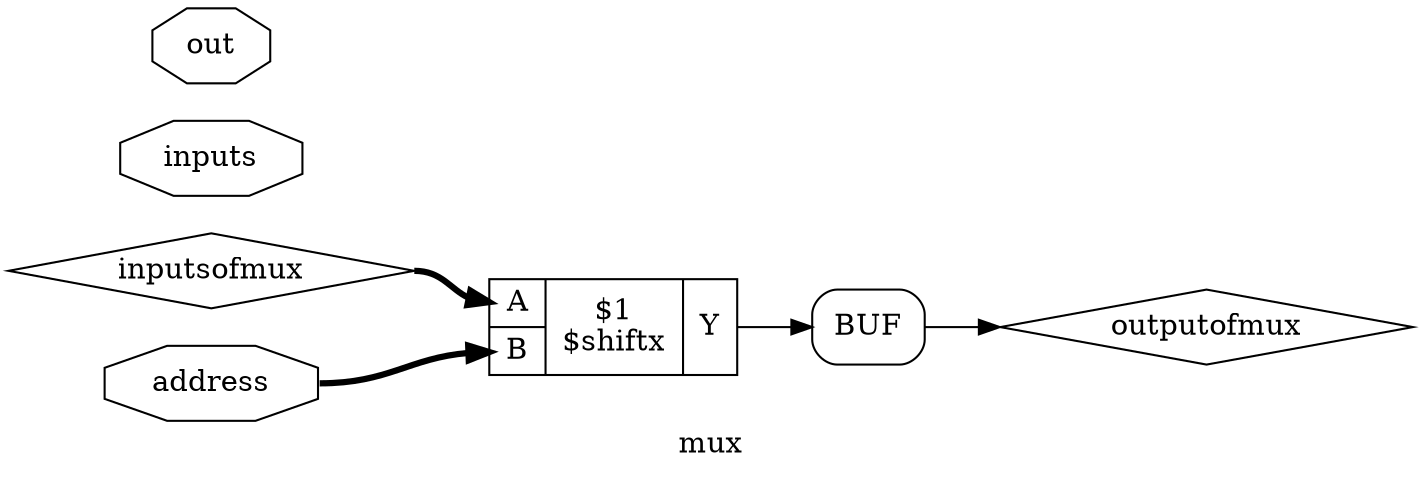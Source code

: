 digraph "mux" {
label="mux";
rankdir="LR";
remincross=true;
n2 [ shape=diamond, label="outputofmux", color="black", fontcolor="black" ];
n3 [ shape=diamond, label="inputsofmux", color="black", fontcolor="black" ];
n4 [ shape=octagon, label="inputs", color="black", fontcolor="black" ];
n5 [ shape=octagon, label="address", color="black", fontcolor="black" ];
n6 [ shape=octagon, label="out", color="black", fontcolor="black" ];
c10 [ shape=record, label="{{<p7> A|<p8> B}|$1\n$shiftx|{<p9> Y}}" ];
x0 [shape=box, style=rounded, label="BUF"];
c10:p9:e -> x0:w:w [color="black", label=""];
x0:e:e -> n2:w [color="black", label=""];
n3:e -> c10:p7:w [color="black", style="setlinewidth(3)", label=""];
n5:e -> c10:p8:w [color="black", style="setlinewidth(3)", label=""];
}
